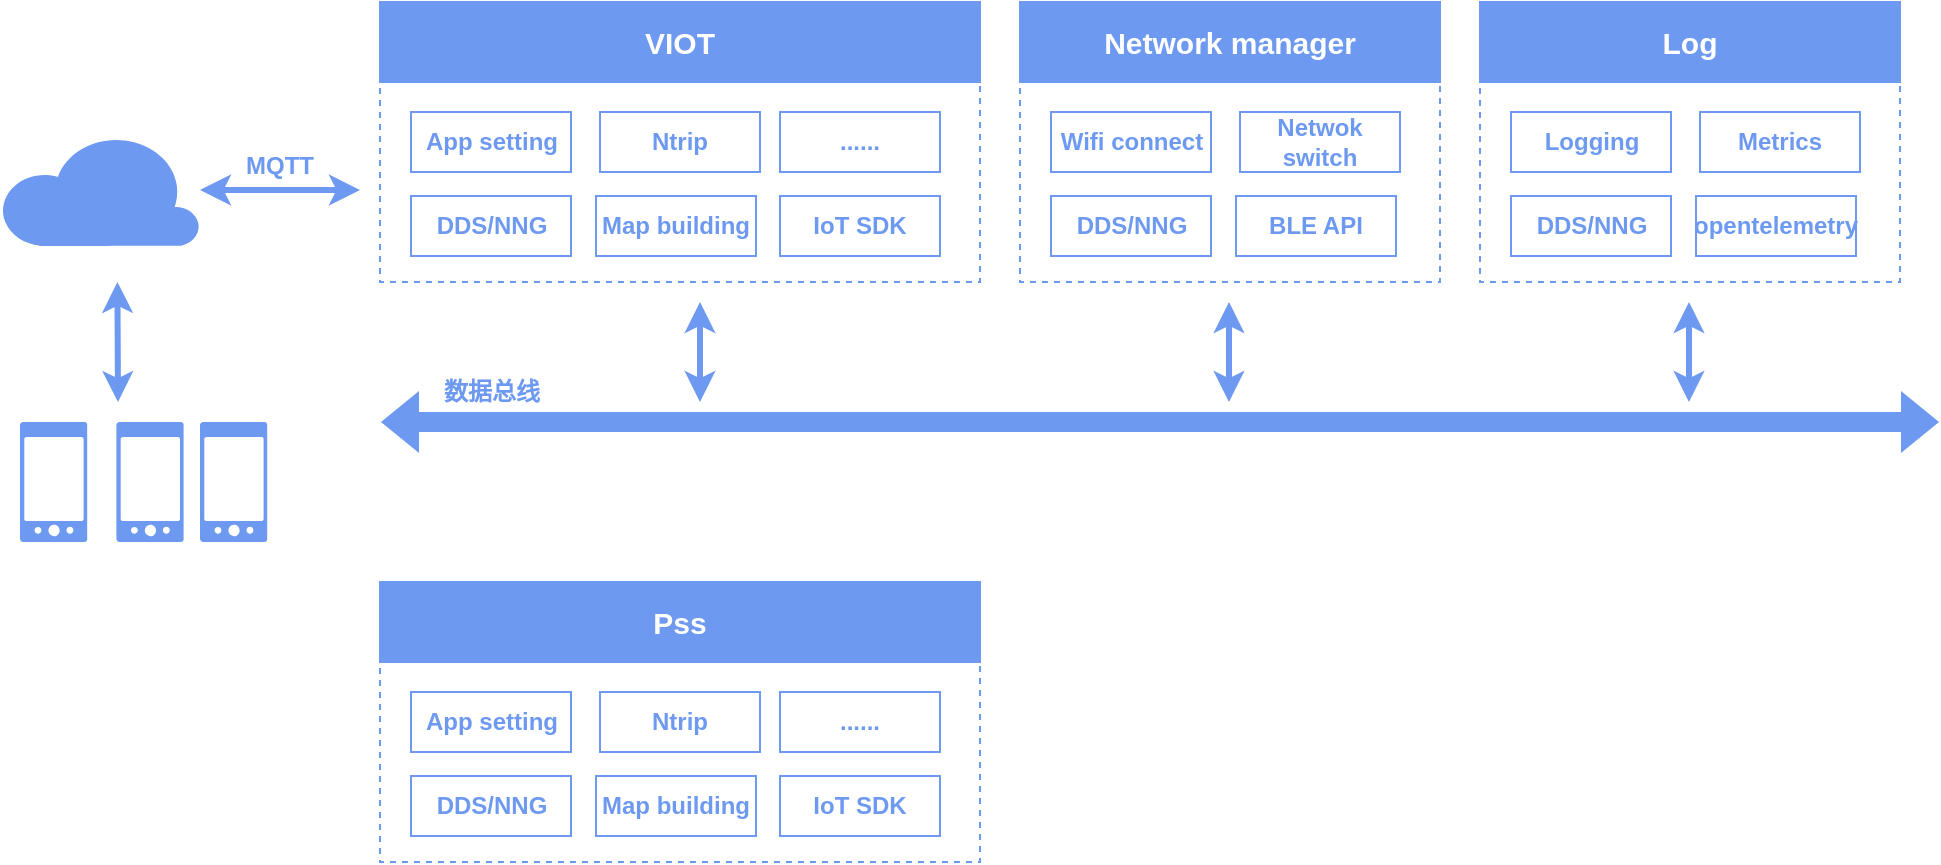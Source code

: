 <mxfile version="24.2.5" type="github">
  <diagram name="Page-1" id="JC4cb9zr0qlf4iiEeogh">
    <mxGraphModel dx="1369" dy="774" grid="1" gridSize="10" guides="1" tooltips="1" connect="1" arrows="1" fold="1" page="1" pageScale="1" pageWidth="980" pageHeight="1390" math="0" shadow="0">
      <root>
        <mxCell id="0" />
        <mxCell id="1" parent="0" />
        <mxCell id="fbuUso7rly-JQaLcUg9s-77" value="" style="group" vertex="1" connectable="0" parent="1">
          <mxGeometry x="270" y="300" width="300" height="140" as="geometry" />
        </mxCell>
        <mxCell id="fbuUso7rly-JQaLcUg9s-61" value="" style="rounded=0;whiteSpace=wrap;html=1;strokeColor=#6D99F1;dashed=1;" vertex="1" parent="fbuUso7rly-JQaLcUg9s-77">
          <mxGeometry width="300" height="140" as="geometry" />
        </mxCell>
        <mxCell id="fbuUso7rly-JQaLcUg9s-63" value="VIOT" style="rounded=0;whiteSpace=wrap;html=1;strokeColor=#6D99F1;fillColor=#6D99F1;fontColor=#FFFFFF;fontStyle=1;fontSize=15;" vertex="1" parent="fbuUso7rly-JQaLcUg9s-77">
          <mxGeometry width="300" height="40" as="geometry" />
        </mxCell>
        <mxCell id="fbuUso7rly-JQaLcUg9s-60" value="" style="shape=flexArrow;endArrow=classic;startArrow=classic;html=1;rounded=0;fillColor=#6D99F1;strokeColor=none;" edge="1" parent="1">
          <mxGeometry width="100" height="100" relative="1" as="geometry">
            <mxPoint x="270" y="510" as="sourcePoint" />
            <mxPoint x="1050" y="510" as="targetPoint" />
          </mxGeometry>
        </mxCell>
        <mxCell id="fbuUso7rly-JQaLcUg9s-64" value="&lt;font color=&quot;#6d99f1&quot;&gt;&lt;b&gt;DDS/NNG&lt;/b&gt;&lt;/font&gt;" style="rounded=0;whiteSpace=wrap;html=1;strokeColor=#6D99F1;" vertex="1" parent="1">
          <mxGeometry x="285.5" y="397" width="80" height="30" as="geometry" />
        </mxCell>
        <mxCell id="fbuUso7rly-JQaLcUg9s-71" value="" style="sketch=0;html=1;aspect=fixed;strokeColor=none;shadow=0;fillColor=#6D99F1;verticalAlign=top;labelPosition=center;verticalLabelPosition=bottom;shape=mxgraph.gcp2.phone_android" vertex="1" parent="1">
          <mxGeometry x="90.0" y="510" width="33.6" height="60" as="geometry" />
        </mxCell>
        <mxCell id="fbuUso7rly-JQaLcUg9s-81" style="edgeStyle=orthogonalEdgeStyle;rounded=0;orthogonalLoop=1;jettySize=auto;html=1;startArrow=classic;startFill=1;strokeWidth=3;strokeColor=#6D99F1;" edge="1" parent="1" source="fbuUso7rly-JQaLcUg9s-72">
          <mxGeometry relative="1" as="geometry">
            <mxPoint x="260" y="394" as="targetPoint" />
          </mxGeometry>
        </mxCell>
        <mxCell id="fbuUso7rly-JQaLcUg9s-72" value="" style="verticalLabelPosition=bottom;html=1;verticalAlign=top;align=center;strokeColor=none;fillColor=#6D99F1;shape=mxgraph.azure.cloud;" vertex="1" parent="1">
          <mxGeometry x="80" y="366" width="100" height="56" as="geometry" />
        </mxCell>
        <mxCell id="fbuUso7rly-JQaLcUg9s-73" value="&lt;font color=&quot;#6d99f1&quot;&gt;&lt;b&gt;Map building&lt;/b&gt;&lt;/font&gt;" style="rounded=0;whiteSpace=wrap;html=1;strokeColor=#6D99F1;" vertex="1" parent="1">
          <mxGeometry x="378" y="397" width="80" height="30" as="geometry" />
        </mxCell>
        <mxCell id="fbuUso7rly-JQaLcUg9s-75" value="&lt;b style=&quot;border-color: var(--border-color); color: rgb(109, 153, 241);&quot;&gt;App setting&lt;/b&gt;" style="rounded=0;whiteSpace=wrap;html=1;strokeColor=#6D99F1;" vertex="1" parent="1">
          <mxGeometry x="285.5" y="355" width="80" height="30" as="geometry" />
        </mxCell>
        <mxCell id="fbuUso7rly-JQaLcUg9s-76" value="&lt;font color=&quot;#6d99f1&quot;&gt;&lt;b&gt;Ntrip&lt;/b&gt;&lt;/font&gt;" style="rounded=0;whiteSpace=wrap;html=1;strokeColor=#6D99F1;" vertex="1" parent="1">
          <mxGeometry x="380" y="355" width="80" height="30" as="geometry" />
        </mxCell>
        <mxCell id="fbuUso7rly-JQaLcUg9s-78" value="&lt;b style=&quot;border-color: var(--border-color); color: rgb(109, 153, 241);&quot;&gt;IoT SDK&lt;/b&gt;" style="rounded=0;whiteSpace=wrap;html=1;strokeColor=#6D99F1;" vertex="1" parent="1">
          <mxGeometry x="470" y="397" width="80" height="30" as="geometry" />
        </mxCell>
        <mxCell id="fbuUso7rly-JQaLcUg9s-79" value="&lt;font color=&quot;#6d99f1&quot;&gt;&lt;b&gt;......&lt;/b&gt;&lt;/font&gt;" style="rounded=0;whiteSpace=wrap;html=1;strokeColor=#6D99F1;" vertex="1" parent="1">
          <mxGeometry x="470" y="355" width="80" height="30" as="geometry" />
        </mxCell>
        <mxCell id="fbuUso7rly-JQaLcUg9s-82" value="" style="group" vertex="1" connectable="0" parent="1">
          <mxGeometry x="590" y="300" width="210" height="140" as="geometry" />
        </mxCell>
        <mxCell id="fbuUso7rly-JQaLcUg9s-83" value="" style="rounded=0;whiteSpace=wrap;html=1;strokeColor=#6D99F1;dashed=1;" vertex="1" parent="fbuUso7rly-JQaLcUg9s-82">
          <mxGeometry width="210" height="140" as="geometry" />
        </mxCell>
        <mxCell id="fbuUso7rly-JQaLcUg9s-84" value="Network manager" style="rounded=0;whiteSpace=wrap;html=1;strokeColor=#6D99F1;fillColor=#6D99F1;fontColor=#FFFFFF;fontStyle=1;fontSize=15;" vertex="1" parent="fbuUso7rly-JQaLcUg9s-82">
          <mxGeometry width="210" height="40" as="geometry" />
        </mxCell>
        <mxCell id="fbuUso7rly-JQaLcUg9s-85" value="&lt;b style=&quot;border-color: var(--border-color); color: rgb(109, 153, 241);&quot;&gt;DDS/NNG&lt;/b&gt;" style="rounded=0;whiteSpace=wrap;html=1;strokeColor=#6D99F1;" vertex="1" parent="1">
          <mxGeometry x="605.5" y="397" width="80" height="30" as="geometry" />
        </mxCell>
        <mxCell id="fbuUso7rly-JQaLcUg9s-86" value="&lt;font color=&quot;#6d99f1&quot;&gt;&lt;b&gt;BLE API&lt;/b&gt;&lt;/font&gt;" style="rounded=0;whiteSpace=wrap;html=1;strokeColor=#6D99F1;" vertex="1" parent="1">
          <mxGeometry x="698" y="397" width="80" height="30" as="geometry" />
        </mxCell>
        <mxCell id="fbuUso7rly-JQaLcUg9s-87" value="&lt;font color=&quot;#6d99f1&quot;&gt;&lt;b&gt;Wifi connect&lt;/b&gt;&lt;/font&gt;" style="rounded=0;whiteSpace=wrap;html=1;strokeColor=#6D99F1;" vertex="1" parent="1">
          <mxGeometry x="605.5" y="355" width="80" height="30" as="geometry" />
        </mxCell>
        <mxCell id="fbuUso7rly-JQaLcUg9s-88" value="&lt;font color=&quot;#6d99f1&quot;&gt;&lt;b&gt;Netwok switch&lt;/b&gt;&lt;/font&gt;" style="rounded=0;whiteSpace=wrap;html=1;strokeColor=#6D99F1;" vertex="1" parent="1">
          <mxGeometry x="700" y="355" width="80" height="30" as="geometry" />
        </mxCell>
        <mxCell id="fbuUso7rly-JQaLcUg9s-95" value="&lt;font color=&quot;#6d99f1&quot;&gt;&lt;b&gt;MQTT&lt;/b&gt;&lt;/font&gt;" style="text;html=1;align=center;verticalAlign=middle;whiteSpace=wrap;rounded=0;" vertex="1" parent="1">
          <mxGeometry x="190" y="367" width="60" height="30" as="geometry" />
        </mxCell>
        <mxCell id="fbuUso7rly-JQaLcUg9s-99" value="" style="endArrow=classic;startArrow=classic;html=1;rounded=0;strokeColor=#6D99F1;strokeWidth=3;" edge="1" parent="1">
          <mxGeometry width="50" height="50" relative="1" as="geometry">
            <mxPoint x="430" y="500" as="sourcePoint" />
            <mxPoint x="430" y="450" as="targetPoint" />
          </mxGeometry>
        </mxCell>
        <mxCell id="fbuUso7rly-JQaLcUg9s-100" value="" style="endArrow=classic;startArrow=classic;html=1;rounded=0;strokeColor=#6D99F1;strokeWidth=3;" edge="1" parent="1">
          <mxGeometry width="50" height="50" relative="1" as="geometry">
            <mxPoint x="694.5" y="500" as="sourcePoint" />
            <mxPoint x="694.5" y="450" as="targetPoint" />
          </mxGeometry>
        </mxCell>
        <mxCell id="fbuUso7rly-JQaLcUg9s-101" value="" style="group" vertex="1" connectable="0" parent="1">
          <mxGeometry x="820" y="300" width="210" height="140" as="geometry" />
        </mxCell>
        <mxCell id="fbuUso7rly-JQaLcUg9s-102" value="" style="rounded=0;whiteSpace=wrap;html=1;strokeColor=#6D99F1;dashed=1;" vertex="1" parent="fbuUso7rly-JQaLcUg9s-101">
          <mxGeometry width="210" height="140" as="geometry" />
        </mxCell>
        <mxCell id="fbuUso7rly-JQaLcUg9s-103" value="Log" style="rounded=0;whiteSpace=wrap;html=1;strokeColor=#6D99F1;fillColor=#6D99F1;fontColor=#FFFFFF;fontStyle=1;fontSize=15;" vertex="1" parent="fbuUso7rly-JQaLcUg9s-101">
          <mxGeometry width="210" height="40" as="geometry" />
        </mxCell>
        <mxCell id="fbuUso7rly-JQaLcUg9s-104" value="&lt;b style=&quot;border-color: var(--border-color); color: rgb(109, 153, 241);&quot;&gt;DDS/NNG&lt;/b&gt;" style="rounded=0;whiteSpace=wrap;html=1;strokeColor=#6D99F1;" vertex="1" parent="1">
          <mxGeometry x="835.5" y="397" width="80" height="30" as="geometry" />
        </mxCell>
        <mxCell id="fbuUso7rly-JQaLcUg9s-105" value="&lt;font color=&quot;#6d99f1&quot;&gt;&lt;b&gt;opentelemetry&lt;/b&gt;&lt;/font&gt;" style="rounded=0;whiteSpace=wrap;html=1;strokeColor=#6D99F1;" vertex="1" parent="1">
          <mxGeometry x="928" y="397" width="80" height="30" as="geometry" />
        </mxCell>
        <mxCell id="fbuUso7rly-JQaLcUg9s-106" value="&lt;span style=&quot;color: rgb(109, 153, 241); font-weight: 700;&quot;&gt;Logging&lt;/span&gt;" style="rounded=0;whiteSpace=wrap;html=1;strokeColor=#6D99F1;" vertex="1" parent="1">
          <mxGeometry x="835.5" y="355" width="80" height="30" as="geometry" />
        </mxCell>
        <mxCell id="fbuUso7rly-JQaLcUg9s-107" value="&lt;span style=&quot;color: rgb(109, 153, 241); font-weight: 700;&quot;&gt;Metrics&lt;/span&gt;" style="rounded=0;whiteSpace=wrap;html=1;strokeColor=#6D99F1;" vertex="1" parent="1">
          <mxGeometry x="930" y="355" width="80" height="30" as="geometry" />
        </mxCell>
        <mxCell id="fbuUso7rly-JQaLcUg9s-109" value="" style="endArrow=classic;startArrow=classic;html=1;rounded=0;strokeColor=#6D99F1;strokeWidth=3;" edge="1" parent="1">
          <mxGeometry width="50" height="50" relative="1" as="geometry">
            <mxPoint x="139" y="500" as="sourcePoint" />
            <mxPoint x="138.7" y="440" as="targetPoint" />
          </mxGeometry>
        </mxCell>
        <mxCell id="fbuUso7rly-JQaLcUg9s-110" value="" style="endArrow=classic;startArrow=classic;html=1;rounded=0;strokeColor=#6D99F1;strokeWidth=3;" edge="1" parent="1">
          <mxGeometry width="50" height="50" relative="1" as="geometry">
            <mxPoint x="924.5" y="500" as="sourcePoint" />
            <mxPoint x="924.5" y="450" as="targetPoint" />
          </mxGeometry>
        </mxCell>
        <mxCell id="fbuUso7rly-JQaLcUg9s-111" value="" style="group" vertex="1" connectable="0" parent="1">
          <mxGeometry x="270" y="590" width="300" height="140" as="geometry" />
        </mxCell>
        <mxCell id="fbuUso7rly-JQaLcUg9s-112" value="" style="rounded=0;whiteSpace=wrap;html=1;strokeColor=#6D99F1;dashed=1;" vertex="1" parent="fbuUso7rly-JQaLcUg9s-111">
          <mxGeometry width="300" height="140" as="geometry" />
        </mxCell>
        <mxCell id="fbuUso7rly-JQaLcUg9s-113" value="Pss" style="rounded=0;whiteSpace=wrap;html=1;strokeColor=#6D99F1;fillColor=#6D99F1;fontColor=#FFFFFF;fontStyle=1;fontSize=15;" vertex="1" parent="fbuUso7rly-JQaLcUg9s-111">
          <mxGeometry width="300" height="40" as="geometry" />
        </mxCell>
        <mxCell id="fbuUso7rly-JQaLcUg9s-114" value="&lt;font color=&quot;#6d99f1&quot;&gt;&lt;b&gt;DDS/NNG&lt;/b&gt;&lt;/font&gt;" style="rounded=0;whiteSpace=wrap;html=1;strokeColor=#6D99F1;" vertex="1" parent="1">
          <mxGeometry x="285.5" y="687" width="80" height="30" as="geometry" />
        </mxCell>
        <mxCell id="fbuUso7rly-JQaLcUg9s-115" value="&lt;font color=&quot;#6d99f1&quot;&gt;&lt;b&gt;Map building&lt;/b&gt;&lt;/font&gt;" style="rounded=0;whiteSpace=wrap;html=1;strokeColor=#6D99F1;" vertex="1" parent="1">
          <mxGeometry x="378" y="687" width="80" height="30" as="geometry" />
        </mxCell>
        <mxCell id="fbuUso7rly-JQaLcUg9s-116" value="&lt;b style=&quot;border-color: var(--border-color); color: rgb(109, 153, 241);&quot;&gt;App setting&lt;/b&gt;" style="rounded=0;whiteSpace=wrap;html=1;strokeColor=#6D99F1;" vertex="1" parent="1">
          <mxGeometry x="285.5" y="645" width="80" height="30" as="geometry" />
        </mxCell>
        <mxCell id="fbuUso7rly-JQaLcUg9s-117" value="&lt;font color=&quot;#6d99f1&quot;&gt;&lt;b&gt;Ntrip&lt;/b&gt;&lt;/font&gt;" style="rounded=0;whiteSpace=wrap;html=1;strokeColor=#6D99F1;" vertex="1" parent="1">
          <mxGeometry x="380" y="645" width="80" height="30" as="geometry" />
        </mxCell>
        <mxCell id="fbuUso7rly-JQaLcUg9s-118" value="&lt;b style=&quot;border-color: var(--border-color); color: rgb(109, 153, 241);&quot;&gt;IoT SDK&lt;/b&gt;" style="rounded=0;whiteSpace=wrap;html=1;strokeColor=#6D99F1;" vertex="1" parent="1">
          <mxGeometry x="470" y="687" width="80" height="30" as="geometry" />
        </mxCell>
        <mxCell id="fbuUso7rly-JQaLcUg9s-119" value="&lt;font color=&quot;#6d99f1&quot;&gt;&lt;b&gt;......&lt;/b&gt;&lt;/font&gt;" style="rounded=0;whiteSpace=wrap;html=1;strokeColor=#6D99F1;" vertex="1" parent="1">
          <mxGeometry x="470" y="645" width="80" height="30" as="geometry" />
        </mxCell>
        <mxCell id="fbuUso7rly-JQaLcUg9s-120" value="&lt;font color=&quot;#6d99f1&quot;&gt;&lt;b&gt;数据总线&lt;/b&gt;&lt;/font&gt;" style="text;html=1;align=center;verticalAlign=middle;whiteSpace=wrap;rounded=0;" vertex="1" parent="1">
          <mxGeometry x="295.5" y="480" width="60" height="30" as="geometry" />
        </mxCell>
        <mxCell id="fbuUso7rly-JQaLcUg9s-122" value="" style="sketch=0;html=1;aspect=fixed;strokeColor=none;shadow=0;fillColor=#6D99F1;verticalAlign=top;labelPosition=center;verticalLabelPosition=bottom;shape=mxgraph.gcp2.phone_android" vertex="1" parent="1">
          <mxGeometry x="138.2" y="510" width="33.6" height="60" as="geometry" />
        </mxCell>
        <mxCell id="fbuUso7rly-JQaLcUg9s-123" value="" style="sketch=0;html=1;aspect=fixed;strokeColor=none;shadow=0;fillColor=#6D99F1;verticalAlign=top;labelPosition=center;verticalLabelPosition=bottom;shape=mxgraph.gcp2.phone_android" vertex="1" parent="1">
          <mxGeometry x="180.0" y="510" width="33.6" height="60" as="geometry" />
        </mxCell>
      </root>
    </mxGraphModel>
  </diagram>
</mxfile>
